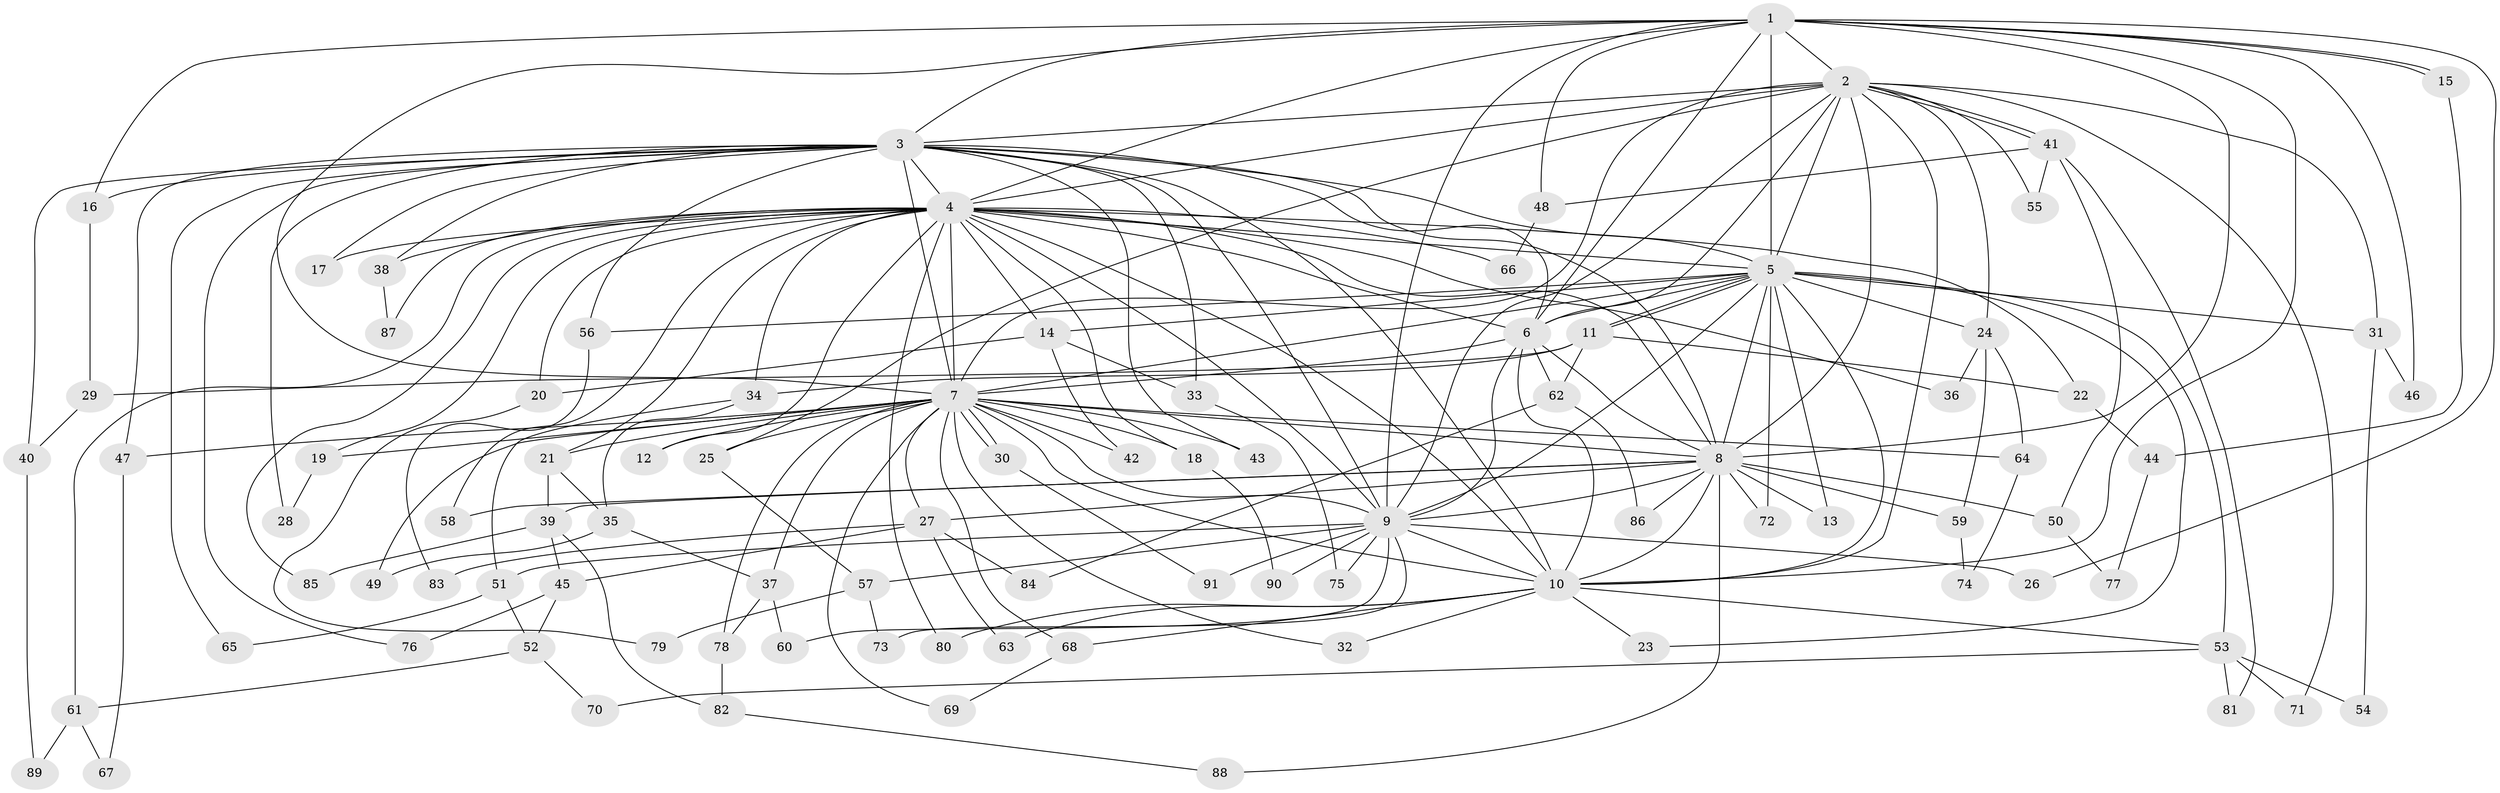 // Generated by graph-tools (version 1.1) at 2025/44/03/09/25 04:44:11]
// undirected, 91 vertices, 207 edges
graph export_dot {
graph [start="1"]
  node [color=gray90,style=filled];
  1;
  2;
  3;
  4;
  5;
  6;
  7;
  8;
  9;
  10;
  11;
  12;
  13;
  14;
  15;
  16;
  17;
  18;
  19;
  20;
  21;
  22;
  23;
  24;
  25;
  26;
  27;
  28;
  29;
  30;
  31;
  32;
  33;
  34;
  35;
  36;
  37;
  38;
  39;
  40;
  41;
  42;
  43;
  44;
  45;
  46;
  47;
  48;
  49;
  50;
  51;
  52;
  53;
  54;
  55;
  56;
  57;
  58;
  59;
  60;
  61;
  62;
  63;
  64;
  65;
  66;
  67;
  68;
  69;
  70;
  71;
  72;
  73;
  74;
  75;
  76;
  77;
  78;
  79;
  80;
  81;
  82;
  83;
  84;
  85;
  86;
  87;
  88;
  89;
  90;
  91;
  1 -- 2;
  1 -- 3;
  1 -- 4;
  1 -- 5;
  1 -- 6;
  1 -- 7;
  1 -- 8;
  1 -- 9;
  1 -- 10;
  1 -- 15;
  1 -- 15;
  1 -- 16;
  1 -- 26;
  1 -- 46;
  1 -- 48;
  2 -- 3;
  2 -- 4;
  2 -- 5;
  2 -- 6;
  2 -- 7;
  2 -- 8;
  2 -- 9;
  2 -- 10;
  2 -- 24;
  2 -- 25;
  2 -- 31;
  2 -- 41;
  2 -- 41;
  2 -- 55;
  2 -- 71;
  3 -- 4;
  3 -- 5;
  3 -- 6;
  3 -- 7;
  3 -- 8;
  3 -- 9;
  3 -- 10;
  3 -- 16;
  3 -- 17;
  3 -- 28;
  3 -- 33;
  3 -- 38;
  3 -- 40;
  3 -- 43;
  3 -- 47;
  3 -- 56;
  3 -- 65;
  3 -- 76;
  4 -- 5;
  4 -- 6;
  4 -- 7;
  4 -- 8;
  4 -- 9;
  4 -- 10;
  4 -- 12;
  4 -- 14;
  4 -- 17;
  4 -- 18;
  4 -- 19;
  4 -- 20;
  4 -- 21;
  4 -- 22;
  4 -- 34;
  4 -- 36;
  4 -- 38;
  4 -- 58;
  4 -- 61;
  4 -- 66;
  4 -- 80;
  4 -- 85;
  4 -- 87;
  5 -- 6;
  5 -- 7;
  5 -- 8;
  5 -- 9;
  5 -- 10;
  5 -- 11;
  5 -- 11;
  5 -- 13;
  5 -- 14;
  5 -- 23;
  5 -- 24;
  5 -- 31;
  5 -- 53;
  5 -- 56;
  5 -- 72;
  6 -- 7;
  6 -- 8;
  6 -- 9;
  6 -- 10;
  6 -- 62;
  7 -- 8;
  7 -- 9;
  7 -- 10;
  7 -- 12;
  7 -- 18;
  7 -- 19;
  7 -- 21;
  7 -- 25;
  7 -- 27;
  7 -- 30;
  7 -- 30;
  7 -- 32;
  7 -- 37;
  7 -- 42;
  7 -- 43;
  7 -- 47;
  7 -- 49;
  7 -- 64;
  7 -- 68;
  7 -- 69;
  7 -- 78;
  8 -- 9;
  8 -- 10;
  8 -- 13;
  8 -- 27;
  8 -- 39;
  8 -- 50;
  8 -- 58;
  8 -- 59;
  8 -- 72;
  8 -- 86;
  8 -- 88;
  9 -- 10;
  9 -- 26;
  9 -- 51;
  9 -- 57;
  9 -- 60;
  9 -- 73;
  9 -- 75;
  9 -- 90;
  9 -- 91;
  10 -- 23;
  10 -- 32;
  10 -- 53;
  10 -- 63;
  10 -- 68;
  10 -- 80;
  11 -- 22;
  11 -- 29;
  11 -- 34;
  11 -- 62;
  14 -- 20;
  14 -- 33;
  14 -- 42;
  15 -- 44;
  16 -- 29;
  18 -- 90;
  19 -- 28;
  20 -- 79;
  21 -- 35;
  21 -- 39;
  22 -- 44;
  24 -- 36;
  24 -- 59;
  24 -- 64;
  25 -- 57;
  27 -- 45;
  27 -- 63;
  27 -- 83;
  27 -- 84;
  29 -- 40;
  30 -- 91;
  31 -- 46;
  31 -- 54;
  33 -- 75;
  34 -- 35;
  34 -- 51;
  35 -- 37;
  35 -- 49;
  37 -- 60;
  37 -- 78;
  38 -- 87;
  39 -- 45;
  39 -- 82;
  39 -- 85;
  40 -- 89;
  41 -- 48;
  41 -- 50;
  41 -- 55;
  41 -- 81;
  44 -- 77;
  45 -- 52;
  45 -- 76;
  47 -- 67;
  48 -- 66;
  50 -- 77;
  51 -- 52;
  51 -- 65;
  52 -- 61;
  52 -- 70;
  53 -- 54;
  53 -- 70;
  53 -- 71;
  53 -- 81;
  56 -- 83;
  57 -- 73;
  57 -- 79;
  59 -- 74;
  61 -- 67;
  61 -- 89;
  62 -- 84;
  62 -- 86;
  64 -- 74;
  68 -- 69;
  78 -- 82;
  82 -- 88;
}
